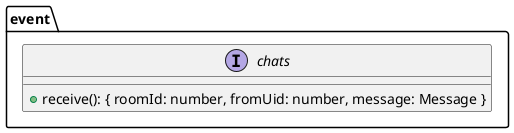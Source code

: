 @startuml
namespace event {
	interface chats {
		+ receive(): { roomId: number, fromUid: number, message: Message }


	}
}

@enduml
